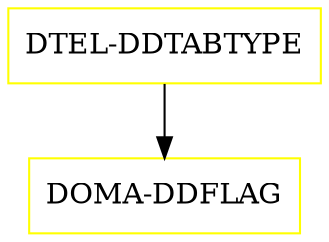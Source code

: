 digraph G {
  "DTEL-DDTABTYPE" [shape=box,color=yellow];
  "DOMA-DDFLAG" [shape=box,color=yellow,URL="./DOMA_DDFLAG.html"];
  "DTEL-DDTABTYPE" -> "DOMA-DDFLAG";
}
